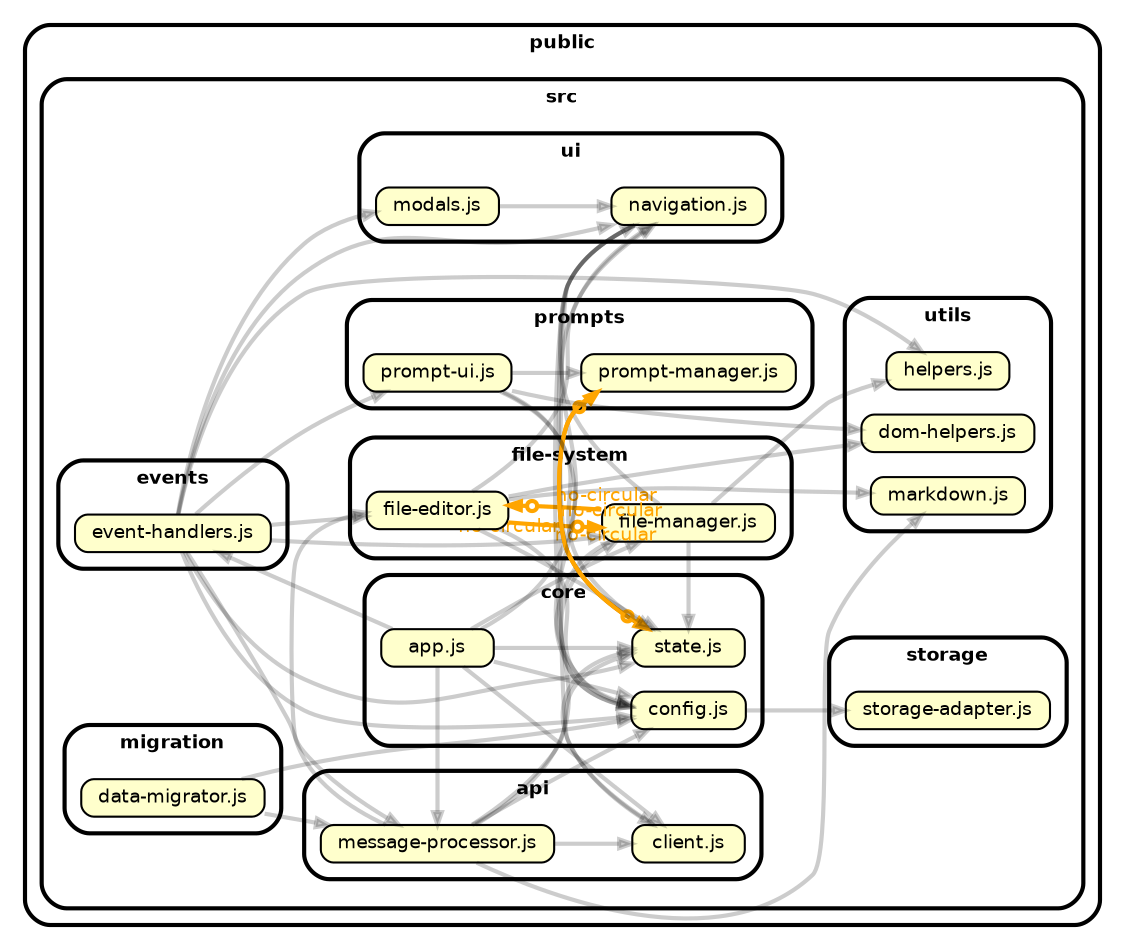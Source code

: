 strict digraph "dependency-cruiser output"{
    rankdir="LR" splines="true" overlap="false" nodesep="0.16" ranksep="0.18" fontname="Helvetica-bold" fontsize="9" style="rounded,bold,filled" fillcolor="#ffffff" compound="true"
    node [shape="box" style="rounded, filled" height="0.2" color="black" fillcolor="#ffffcc" fontcolor="black" fontname="Helvetica" fontsize="9"]
    edge [arrowhead="normal" arrowsize="0.6" penwidth="2.0" color="#00000033" fontname="Helvetica" fontsize="9"]

    subgraph "cluster_public" {label="public" subgraph "cluster_public/src" {label="src" subgraph "cluster_public/src/api" {label="api" "public/src/api/client.js" [label=<client.js> tooltip="client.js" URL="public/src/api/client.js" ] } } }
    "public/src/api/client.js" -> "public/src/core/state.js"
    subgraph "cluster_public" {label="public" subgraph "cluster_public/src" {label="src" subgraph "cluster_public/src/api" {label="api" "public/src/api/message-processor.js" [label=<message-processor.js> tooltip="message-processor.js" URL="public/src/api/message-processor.js" ] } } }
    "public/src/api/message-processor.js" -> "public/src/core/config.js"
    "public/src/api/message-processor.js" -> "public/src/core/state.js"
    "public/src/api/message-processor.js" -> "public/src/file-system/file-editor.js"
    "public/src/api/message-processor.js" -> "public/src/file-system/file-manager.js"
    "public/src/api/message-processor.js" -> "public/src/utils/markdown.js"
    "public/src/api/message-processor.js" -> "public/src/api/client.js"
    subgraph "cluster_public" {label="public" subgraph "cluster_public/src" {label="src" subgraph "cluster_public/src/core" {label="core" "public/src/core/app.js" [label=<app.js> tooltip="app.js" URL="public/src/core/app.js" ] } } }
    "public/src/core/app.js" -> "public/src/api/client.js"
    "public/src/core/app.js" -> "public/src/api/message-processor.js"
    "public/src/core/app.js" -> "public/src/events/event-handlers.js"
    "public/src/core/app.js" -> "public/src/file-system/file-manager.js"
    "public/src/core/app.js" -> "public/src/ui/navigation.js"
    "public/src/core/app.js" -> "public/src/core/config.js"
    "public/src/core/app.js" -> "public/src/core/state.js"
    subgraph "cluster_public" {label="public" subgraph "cluster_public/src" {label="src" subgraph "cluster_public/src/core" {label="core" "public/src/core/config.js" [label=<config.js> tooltip="config.js" URL="public/src/core/config.js" ] } } }
    "public/src/core/config.js" -> "public/src/storage/storage-adapter.js"
    subgraph "cluster_public" {label="public" subgraph "cluster_public/src" {label="src" subgraph "cluster_public/src/core" {label="core" "public/src/core/state.js" [label=<state.js> tooltip="state.js" URL="public/src/core/state.js" ] } } }
    "public/src/core/state.js" -> "public/src/prompts/prompt-manager.js" [xlabel="no-circular" tooltip="no-circular" arrowhead="normalnoneodot" fontcolor="orange" color="orange"]
    subgraph "cluster_public" {label="public" subgraph "cluster_public/src" {label="src" subgraph "cluster_public/src/events" {label="events" "public/src/events/event-handlers.js" [label=<event-handlers.js> tooltip="event-handlers.js" URL="public/src/events/event-handlers.js" ] } } }
    "public/src/events/event-handlers.js" -> "public/src/api/message-processor.js"
    "public/src/events/event-handlers.js" -> "public/src/core/config.js"
    "public/src/events/event-handlers.js" -> "public/src/core/state.js"
    "public/src/events/event-handlers.js" -> "public/src/file-system/file-editor.js"
    "public/src/events/event-handlers.js" -> "public/src/file-system/file-manager.js"
    "public/src/events/event-handlers.js" -> "public/src/prompts/prompt-ui.js"
    "public/src/events/event-handlers.js" -> "public/src/ui/modals.js"
    "public/src/events/event-handlers.js" -> "public/src/ui/navigation.js"
    "public/src/events/event-handlers.js" -> "public/src/utils/helpers.js"
    subgraph "cluster_public" {label="public" subgraph "cluster_public/src" {label="src" subgraph "cluster_public/src/file-system" {label="file-system" "public/src/file-system/file-editor.js" [label=<file-editor.js> tooltip="file-editor.js" URL="public/src/file-system/file-editor.js" ] } } }
    "public/src/file-system/file-editor.js" -> "public/src/core/config.js"
    "public/src/file-system/file-editor.js" -> "public/src/core/state.js"
    "public/src/file-system/file-editor.js" -> "public/src/ui/navigation.js"
    "public/src/file-system/file-editor.js" -> "public/src/utils/dom-helpers.js"
    "public/src/file-system/file-editor.js" -> "public/src/utils/markdown.js"
    "public/src/file-system/file-editor.js" -> "public/src/file-system/file-manager.js" [xlabel="no-circular" tooltip="no-circular" arrowhead="normalnoneodot" fontcolor="orange" color="orange"]
    subgraph "cluster_public" {label="public" subgraph "cluster_public/src" {label="src" subgraph "cluster_public/src/file-system" {label="file-system" "public/src/file-system/file-manager.js" [label=<file-manager.js> tooltip="file-manager.js" URL="public/src/file-system/file-manager.js" ] } } }
    "public/src/file-system/file-manager.js" -> "public/src/core/config.js"
    "public/src/file-system/file-manager.js" -> "public/src/core/state.js"
    "public/src/file-system/file-manager.js" -> "public/src/ui/navigation.js"
    "public/src/file-system/file-manager.js" -> "public/src/utils/helpers.js"
    "public/src/file-system/file-manager.js" -> "public/src/file-system/file-editor.js" [xlabel="no-circular" tooltip="no-circular" arrowhead="normalnoneodot" fontcolor="orange" color="orange"]
    subgraph "cluster_public" {label="public" subgraph "cluster_public/src" {label="src" subgraph "cluster_public/src/migration" {label="migration" "public/src/migration/data-migrator.js" [label=<data-migrator.js> tooltip="data-migrator.js" URL="public/src/migration/data-migrator.js" ] } } }
    "public/src/migration/data-migrator.js" -> "public/src/api/message-processor.js"
    "public/src/migration/data-migrator.js" -> "public/src/core/config.js"
    subgraph "cluster_public" {label="public" subgraph "cluster_public/src" {label="src" subgraph "cluster_public/src/prompts" {label="prompts" "public/src/prompts/prompt-manager.js" [label=<prompt-manager.js> tooltip="prompt-manager.js" URL="public/src/prompts/prompt-manager.js" ] } } }
    "public/src/prompts/prompt-manager.js" -> "public/src/core/state.js" [xlabel="no-circular" tooltip="no-circular" arrowhead="normalnoneodot" fontcolor="orange" color="orange"]
    subgraph "cluster_public" {label="public" subgraph "cluster_public/src" {label="src" subgraph "cluster_public/src/prompts" {label="prompts" "public/src/prompts/prompt-ui.js" [label=<prompt-ui.js> tooltip="prompt-ui.js" URL="public/src/prompts/prompt-ui.js" ] } } }
    "public/src/prompts/prompt-ui.js" -> "public/src/core/config.js"
    "public/src/prompts/prompt-ui.js" -> "public/src/core/state.js"
    "public/src/prompts/prompt-ui.js" -> "public/src/utils/dom-helpers.js"
    "public/src/prompts/prompt-ui.js" -> "public/src/prompts/prompt-manager.js"
    subgraph "cluster_public" {label="public" subgraph "cluster_public/src" {label="src" subgraph "cluster_public/src/storage" {label="storage" "public/src/storage/storage-adapter.js" [label=<storage-adapter.js> tooltip="storage-adapter.js" URL="public/src/storage/storage-adapter.js" ] } } }
    subgraph "cluster_public" {label="public" subgraph "cluster_public/src" {label="src" subgraph "cluster_public/src/ui" {label="ui" "public/src/ui/modals.js" [label=<modals.js> tooltip="modals.js" URL="public/src/ui/modals.js" ] } } }
    "public/src/ui/modals.js" -> "public/src/ui/navigation.js"
    subgraph "cluster_public" {label="public" subgraph "cluster_public/src" {label="src" subgraph "cluster_public/src/ui" {label="ui" "public/src/ui/navigation.js" [label=<navigation.js> tooltip="navigation.js" URL="public/src/ui/navigation.js" ] } } }
    "public/src/ui/navigation.js" -> "public/src/api/client.js"
    "public/src/ui/navigation.js" -> "public/src/core/config.js"
    "public/src/ui/navigation.js" -> "public/src/core/state.js"
    subgraph "cluster_public" {label="public" subgraph "cluster_public/src" {label="src" subgraph "cluster_public/src/utils" {label="utils" "public/src/utils/dom-helpers.js" [label=<dom-helpers.js> tooltip="dom-helpers.js" URL="public/src/utils/dom-helpers.js" ] } } }
    subgraph "cluster_public" {label="public" subgraph "cluster_public/src" {label="src" subgraph "cluster_public/src/utils" {label="utils" "public/src/utils/helpers.js" [label=<helpers.js> tooltip="helpers.js" URL="public/src/utils/helpers.js" ] } } }
    subgraph "cluster_public" {label="public" subgraph "cluster_public/src" {label="src" subgraph "cluster_public/src/utils" {label="utils" "public/src/utils/markdown.js" [label=<markdown.js> tooltip="markdown.js" URL="public/src/utils/markdown.js" ] } } }
}
